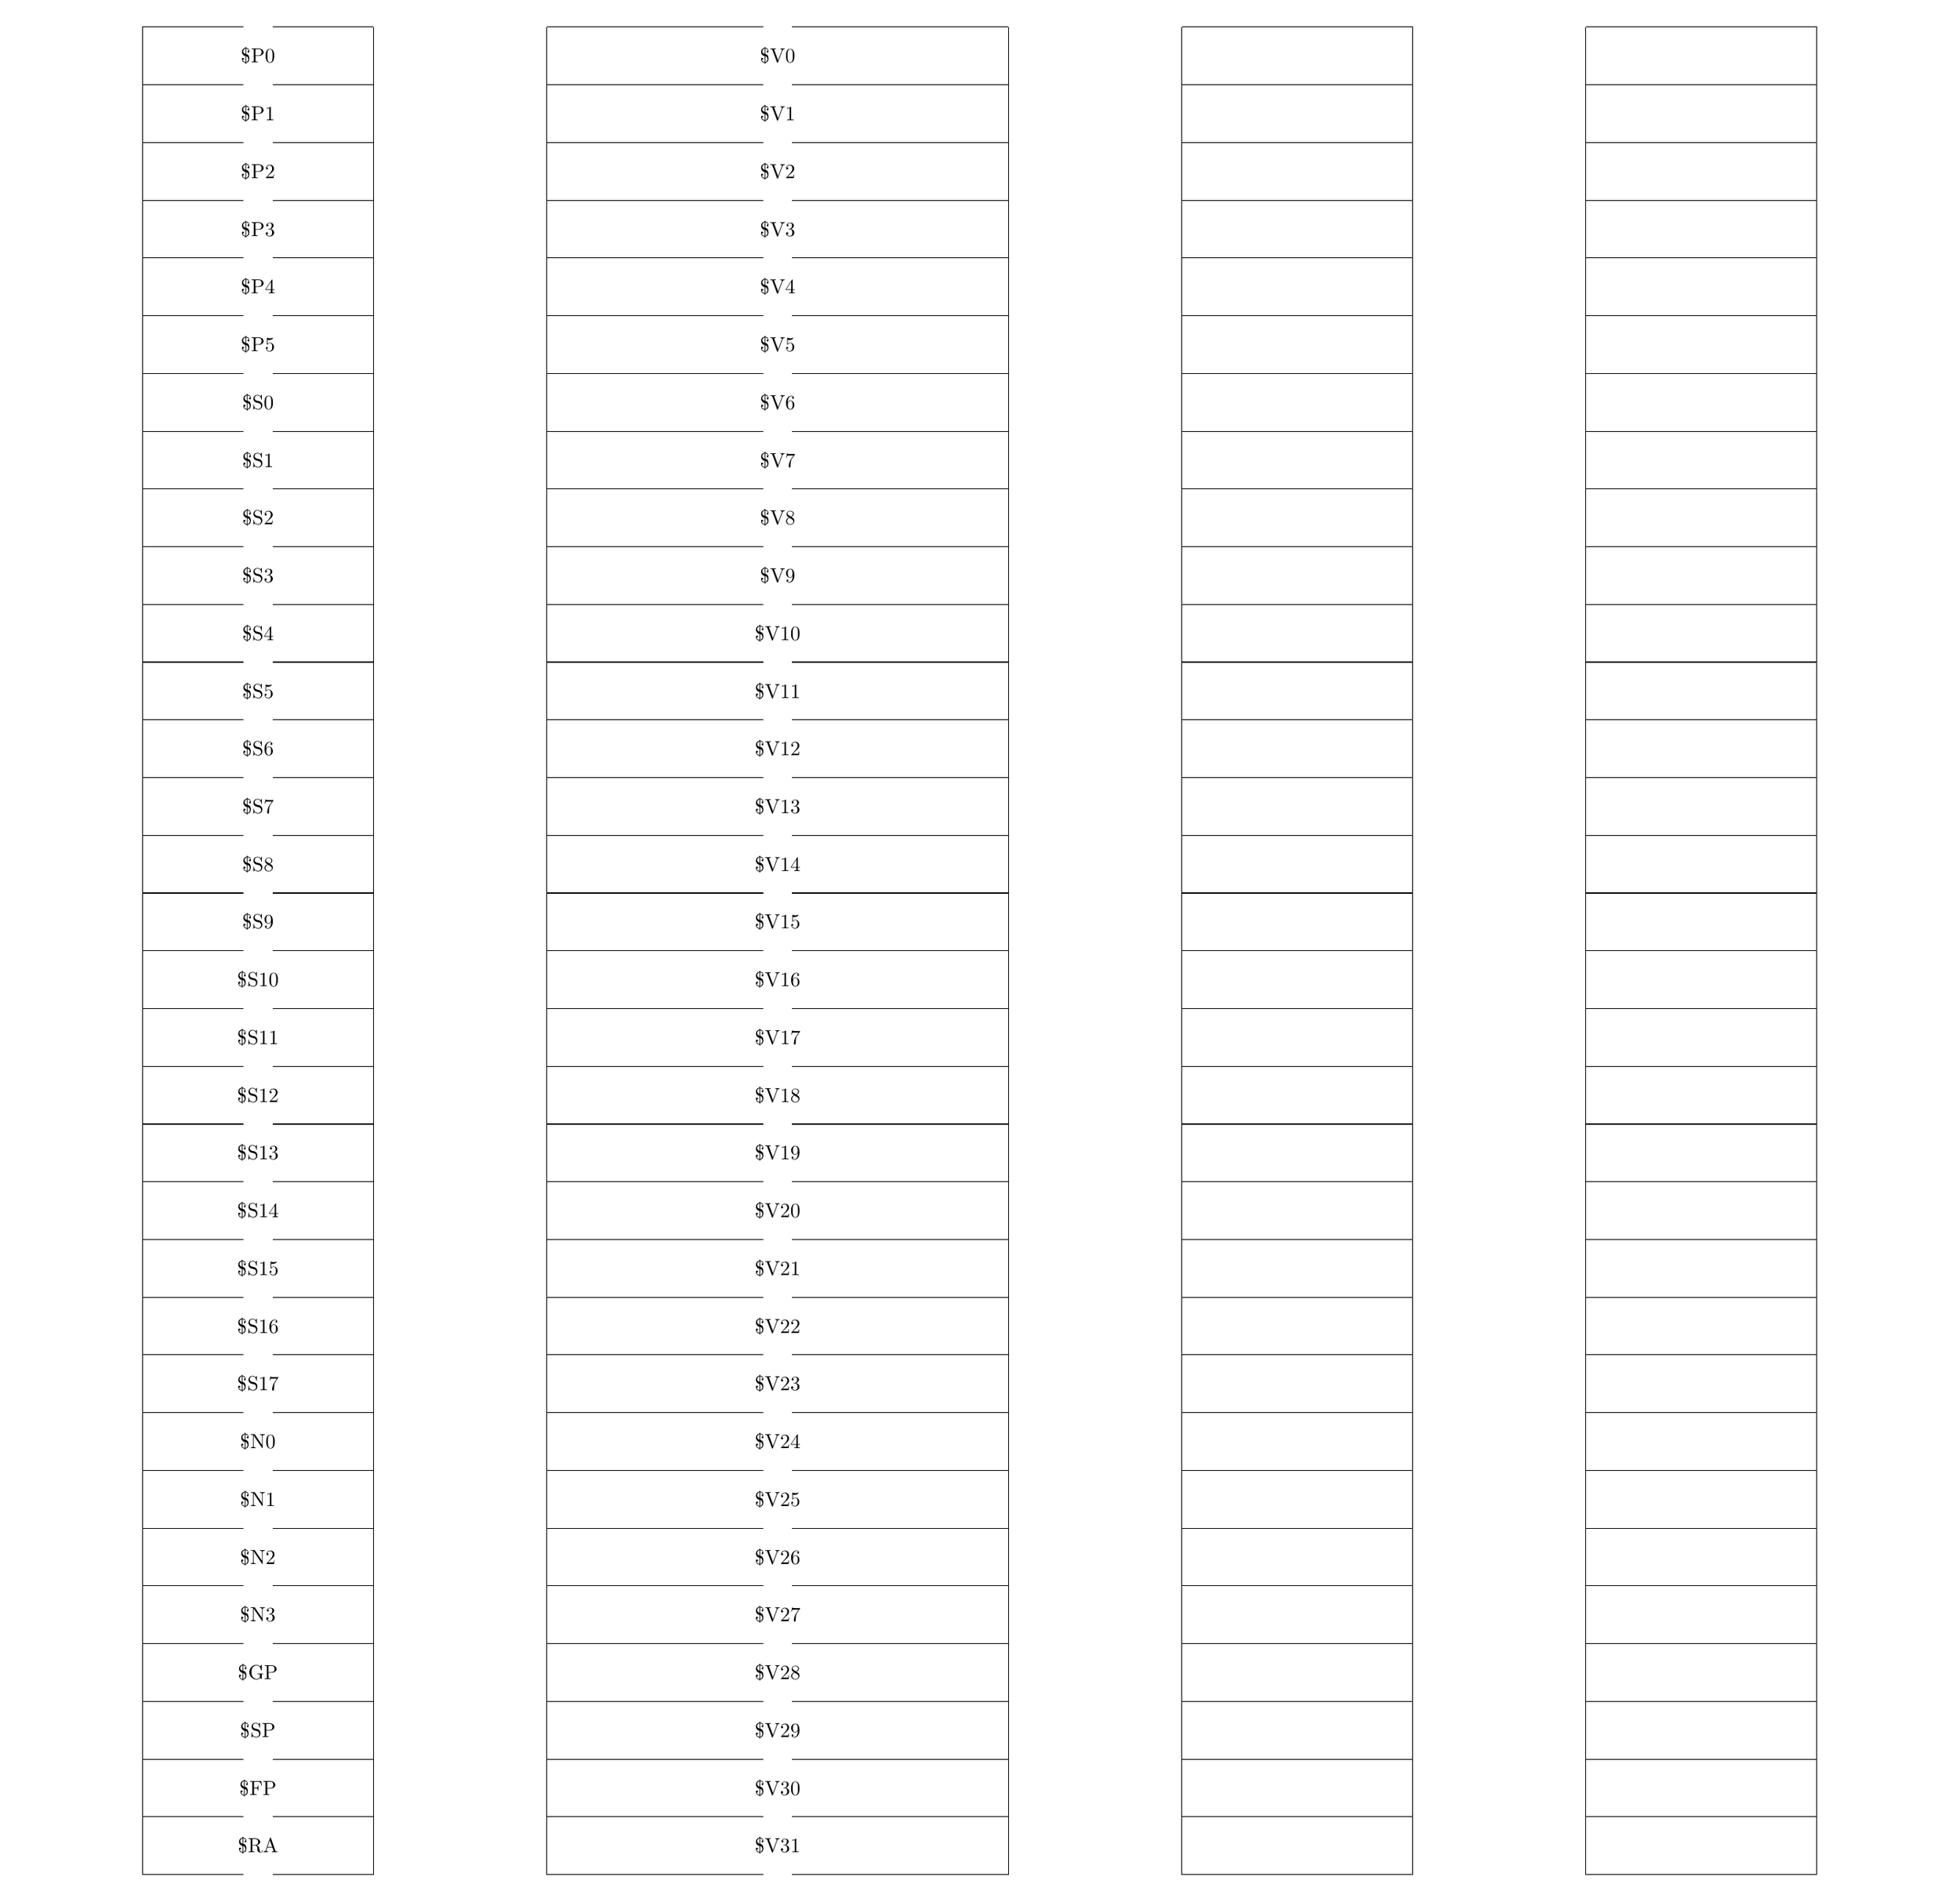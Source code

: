 \begin{tikzpicture}
	\begin{pgfonlayer}{nodelayer}
		\node [style=none] (0) at (33, 0) {};
		\node [style=none] (1) at (0, 0) {};
		\node [style=none] (22) at (2, 0) {};
		\node [style=none] (23) at (2, 1) {};
		\node [style=none] (24) at (6, 0) {};
		\node [style=none] (25) at (6, 1) {};
		\node [style=none] (26) at (3.75, 1) {};
		\node [style=none] (27) at (4.25, 1) {};
		\node [style=none] (28) at (4.25, 0) {};
		\node [style=none] (29) at (3.75, 0) {};
		\node [style=none] (30) at (4, 0.5) {\$RA};
		\node [style=none] (31) at (9, 0) {};
		\node [style=none] (32) at (9, 1) {};
		\node [style=none] (33) at (17, 0) {};
		\node [style=none] (34) at (17, 1) {};
		\node [style=none] (35) at (12.75, 1) {};
		\node [style=none] (36) at (13.25, 1) {};
		\node [style=none] (37) at (12.75, 0) {};
		\node [style=none] (38) at (13.25, 0) {};
		\node [style=none] (39) at (20, 0) {};
		\node [style=none] (40) at (20, 1) {};
		\node [style=none] (41) at (24, 0) {};
		\node [style=none] (42) at (24, 1) {};
		\node [style=none] (47) at (22, 0.5) {};
		\node [style=none] (48) at (13, 0.5) {\$V31};
		\node [style=none] (49) at (2, 2) {};
		\node [style=none] (50) at (6, 2) {};
		\node [style=none] (51) at (3.75, 2) {};
		\node [style=none] (52) at (4.25, 2) {};
		\node [style=none] (53) at (4, 1.5) {\$FP};
		\node [style=none] (54) at (9, 2) {};
		\node [style=none] (55) at (17, 2) {};
		\node [style=none] (56) at (12.75, 2) {};
		\node [style=none] (57) at (13.25, 2) {};
		\node [style=none] (58) at (20, 2) {};
		\node [style=none] (59) at (24, 2) {};
		\node [style=none] (60) at (22, 1.5) {};
		\node [style=none] (61) at (13, 1.5) {\$V30};
		\node [style=none] (62) at (2, 3) {};
		\node [style=none] (63) at (6, 3) {};
		\node [style=none] (64) at (3.75, 3) {};
		\node [style=none] (65) at (4.25, 3) {};
		\node [style=none] (66) at (4, 2.5) {\$SP};
		\node [style=none] (67) at (9, 3) {};
		\node [style=none] (68) at (17, 3) {};
		\node [style=none] (69) at (12.75, 3) {};
		\node [style=none] (70) at (13.25, 3) {};
		\node [style=none] (71) at (20, 3) {};
		\node [style=none] (72) at (24, 3) {};
		\node [style=none] (73) at (22, 2.5) {};
		\node [style=none] (74) at (13, 2.5) {\$V29};
		\node [style=none] (75) at (2, 4) {};
		\node [style=none] (76) at (6, 4) {};
		\node [style=none] (77) at (3.75, 4) {};
		\node [style=none] (78) at (4.25, 4) {};
		\node [style=none] (79) at (4, 3.5) {\$GP};
		\node [style=none] (80) at (9, 4) {};
		\node [style=none] (81) at (17, 4) {};
		\node [style=none] (82) at (12.75, 4) {};
		\node [style=none] (83) at (13.25, 4) {};
		\node [style=none] (84) at (20, 4) {};
		\node [style=none] (85) at (24, 4) {};
		\node [style=none] (86) at (22, 3.5) {};
		\node [style=none] (87) at (13, 3.5) {\$V28};
		\node [style=none] (88) at (2, 5) {};
		\node [style=none] (89) at (6, 5) {};
		\node [style=none] (90) at (3.75, 5) {};
		\node [style=none] (91) at (4.25, 5) {};
		\node [style=none] (92) at (4, 4.5) {\$N3};
		\node [style=none] (93) at (9, 5) {};
		\node [style=none] (94) at (17, 5) {};
		\node [style=none] (95) at (12.75, 5) {};
		\node [style=none] (96) at (13.25, 5) {};
		\node [style=none] (97) at (20, 5) {};
		\node [style=none] (98) at (24, 5) {};
		\node [style=none] (99) at (22, 4.5) {};
		\node [style=none] (100) at (13, 4.5) {\$V27};
		\node [style=none] (101) at (2, 6) {};
		\node [style=none] (102) at (6, 6) {};
		\node [style=none] (103) at (3.75, 6) {};
		\node [style=none] (104) at (4.25, 6) {};
		\node [style=none] (105) at (4, 5.5) {\$N2};
		\node [style=none] (106) at (9, 6) {};
		\node [style=none] (107) at (17, 6) {};
		\node [style=none] (108) at (12.75, 6) {};
		\node [style=none] (109) at (13.25, 6) {};
		\node [style=none] (110) at (20, 6) {};
		\node [style=none] (111) at (24, 6) {};
		\node [style=none] (112) at (22, 5.5) {};
		\node [style=none] (113) at (13, 5.5) {\$V26};
		\node [style=none] (114) at (2, 7) {};
		\node [style=none] (115) at (6, 7) {};
		\node [style=none] (116) at (3.75, 7) {};
		\node [style=none] (117) at (4.25, 7) {};
		\node [style=none] (118) at (4, 6.5) {\$N1};
		\node [style=none] (119) at (9, 7) {};
		\node [style=none] (120) at (17, 7) {};
		\node [style=none] (121) at (12.75, 7) {};
		\node [style=none] (122) at (13.25, 7) {};
		\node [style=none] (123) at (20, 7) {};
		\node [style=none] (124) at (24, 7) {};
		\node [style=none] (125) at (22, 6.5) {};
		\node [style=none] (126) at (13, 6.5) {\$V25};
		\node [style=none] (127) at (2, 8) {};
		\node [style=none] (128) at (6, 8) {};
		\node [style=none] (129) at (3.75, 8) {};
		\node [style=none] (130) at (4.25, 8) {};
		\node [style=none] (131) at (4, 7.5) {\$N0};
		\node [style=none] (132) at (9, 8) {};
		\node [style=none] (133) at (17, 8) {};
		\node [style=none] (134) at (12.75, 8) {};
		\node [style=none] (135) at (13.25, 8) {};
		\node [style=none] (136) at (20, 8) {};
		\node [style=none] (137) at (24, 8) {};
		\node [style=none] (138) at (22, 7.5) {};
		\node [style=none] (139) at (13, 7.5) {\$V24};
		\node [style=none] (140) at (2, 9) {};
		\node [style=none] (141) at (6, 9) {};
		\node [style=none] (142) at (3.75, 9) {};
		\node [style=none] (143) at (4.25, 9) {};
		\node [style=none] (144) at (4, 8.5) {\$S17};
		\node [style=none] (145) at (9, 9) {};
		\node [style=none] (146) at (17, 9) {};
		\node [style=none] (147) at (12.75, 9) {};
		\node [style=none] (148) at (13.25, 9) {};
		\node [style=none] (149) at (20, 9) {};
		\node [style=none] (150) at (24, 9) {};
		\node [style=none] (151) at (22, 8.5) {};
		\node [style=none] (152) at (13, 8.5) {\$V23};
		\node [style=none] (153) at (2, 10) {};
		\node [style=none] (154) at (6, 10) {};
		\node [style=none] (155) at (3.75, 10) {};
		\node [style=none] (156) at (4.25, 10) {};
		\node [style=none] (157) at (4, 9.5) {\$S16};
		\node [style=none] (158) at (9, 10) {};
		\node [style=none] (159) at (17, 10) {};
		\node [style=none] (160) at (12.75, 10) {};
		\node [style=none] (161) at (13.25, 10) {};
		\node [style=none] (162) at (20, 10) {};
		\node [style=none] (163) at (24, 10) {};
		\node [style=none] (164) at (22, 9.5) {};
		\node [style=none] (165) at (13, 9.5) {\$V22};
		\node [style=none] (166) at (2, 11) {};
		\node [style=none] (167) at (6, 11) {};
		\node [style=none] (168) at (3.75, 11) {};
		\node [style=none] (169) at (4.25, 11) {};
		\node [style=none] (170) at (4, 10.5) {\$S15};
		\node [style=none] (171) at (9, 11) {};
		\node [style=none] (172) at (17, 11) {};
		\node [style=none] (173) at (12.75, 11) {};
		\node [style=none] (174) at (13.25, 11) {};
		\node [style=none] (175) at (20, 11) {};
		\node [style=none] (176) at (24, 11) {};
		\node [style=none] (177) at (22, 10.5) {};
		\node [style=none] (178) at (13, 10.5) {\$V21};
		\node [style=none] (179) at (2, 12) {};
		\node [style=none] (180) at (6, 12) {};
		\node [style=none] (181) at (3.75, 12) {};
		\node [style=none] (182) at (4.25, 12) {};
		\node [style=none] (183) at (4, 11.5) {\$S14};
		\node [style=none] (184) at (9, 12) {};
		\node [style=none] (185) at (17, 12) {};
		\node [style=none] (186) at (12.75, 12) {};
		\node [style=none] (187) at (13.25, 12) {};
		\node [style=none] (188) at (20, 12) {};
		\node [style=none] (189) at (24, 12) {};
		\node [style=none] (190) at (22, 11.5) {};
		\node [style=none] (191) at (13, 11.5) {\$V20};
		\node [style=none] (192) at (2, 13) {};
		\node [style=none] (193) at (6, 13) {};
		\node [style=none] (194) at (3.75, 13) {};
		\node [style=none] (195) at (4.25, 13) {};
		\node [style=none] (196) at (4, 12.5) {\$S13};
		\node [style=none] (197) at (9, 13) {};
		\node [style=none] (198) at (17, 13) {};
		\node [style=none] (199) at (12.75, 13) {};
		\node [style=none] (200) at (13.25, 13) {};
		\node [style=none] (201) at (20, 13) {};
		\node [style=none] (202) at (24, 13) {};
		\node [style=none] (203) at (22, 12.5) {};
		\node [style=none] (204) at (13, 12.5) {\$V19};
		\node [style=none] (205) at (2, 14) {};
		\node [style=none] (206) at (6, 14) {};
		\node [style=none] (207) at (3.75, 14) {};
		\node [style=none] (208) at (4.25, 14) {};
		\node [style=none] (209) at (4, 13.5) {\$S12};
		\node [style=none] (210) at (9, 14) {};
		\node [style=none] (211) at (17, 14) {};
		\node [style=none] (212) at (12.75, 14) {};
		\node [style=none] (213) at (13.25, 14) {};
		\node [style=none] (214) at (20, 14) {};
		\node [style=none] (215) at (24, 14) {};
		\node [style=none] (216) at (22, 13.5) {};
		\node [style=none] (217) at (13, 13.5) {\$V18};
		\node [style=none] (218) at (2, 15) {};
		\node [style=none] (219) at (6, 15) {};
		\node [style=none] (220) at (3.75, 15) {};
		\node [style=none] (221) at (4.25, 15) {};
		\node [style=none] (222) at (4, 14.5) {\$S11};
		\node [style=none] (223) at (9, 15) {};
		\node [style=none] (224) at (17, 15) {};
		\node [style=none] (225) at (12.75, 15) {};
		\node [style=none] (226) at (13.25, 15) {};
		\node [style=none] (227) at (20, 15) {};
		\node [style=none] (228) at (24, 15) {};
		\node [style=none] (229) at (22, 14.5) {};
		\node [style=none] (230) at (13, 14.5) {\$V17};
		\node [style=none] (231) at (2, 16) {};
		\node [style=none] (232) at (6, 16) {};
		\node [style=none] (233) at (3.75, 16) {};
		\node [style=none] (234) at (4.25, 16) {};
		\node [style=none] (235) at (4, 15.5) {\$S10};
		\node [style=none] (236) at (9, 16) {};
		\node [style=none] (237) at (17, 16) {};
		\node [style=none] (238) at (12.75, 16) {};
		\node [style=none] (239) at (13.25, 16) {};
		\node [style=none] (240) at (20, 16) {};
		\node [style=none] (241) at (24, 16) {};
		\node [style=none] (242) at (22, 15.5) {};
		\node [style=none] (243) at (13, 15.5) {\$V16};
		\node [style=none] (244) at (2, 17) {};
		\node [style=none] (245) at (6, 17) {};
		\node [style=none] (246) at (3.75, 17) {};
		\node [style=none] (247) at (4.25, 17) {};
		\node [style=none] (248) at (4, 16.5) {\$S9};
		\node [style=none] (249) at (9, 17) {};
		\node [style=none] (250) at (17, 17) {};
		\node [style=none] (251) at (12.75, 17) {};
		\node [style=none] (252) at (13.25, 17) {};
		\node [style=none] (253) at (20, 17) {};
		\node [style=none] (254) at (24, 17) {};
		\node [style=none] (255) at (22, 16.5) {};
		\node [style=none] (256) at (13, 16.5) {\$V15};
		\node [style=none] (257) at (2, 18) {};
		\node [style=none] (258) at (6, 18) {};
		\node [style=none] (259) at (3.75, 18) {};
		\node [style=none] (260) at (4.25, 18) {};
		\node [style=none] (261) at (4, 17.5) {\$S8};
		\node [style=none] (262) at (9, 18) {};
		\node [style=none] (263) at (17, 18) {};
		\node [style=none] (264) at (12.75, 18) {};
		\node [style=none] (265) at (13.25, 18) {};
		\node [style=none] (266) at (20, 18) {};
		\node [style=none] (267) at (24, 18) {};
		\node [style=none] (268) at (22, 17.5) {};
		\node [style=none] (269) at (13, 17.5) {\$V14};
		\node [style=none] (270) at (2, 19) {};
		\node [style=none] (271) at (6, 19) {};
		\node [style=none] (272) at (3.75, 19) {};
		\node [style=none] (273) at (4.25, 19) {};
		\node [style=none] (274) at (4, 18.5) {\$S7};
		\node [style=none] (275) at (9, 19) {};
		\node [style=none] (276) at (17, 19) {};
		\node [style=none] (277) at (12.75, 19) {};
		\node [style=none] (278) at (13.25, 19) {};
		\node [style=none] (279) at (20, 19) {};
		\node [style=none] (280) at (24, 19) {};
		\node [style=none] (281) at (22, 18.5) {};
		\node [style=none] (282) at (13, 18.5) {\$V13};
		\node [style=none] (283) at (2, 20) {};
		\node [style=none] (284) at (6, 20) {};
		\node [style=none] (285) at (3.75, 20) {};
		\node [style=none] (286) at (4.25, 20) {};
		\node [style=none] (287) at (4, 19.5) {\$S6};
		\node [style=none] (288) at (9, 20) {};
		\node [style=none] (289) at (17, 20) {};
		\node [style=none] (290) at (12.75, 20) {};
		\node [style=none] (291) at (13.25, 20) {};
		\node [style=none] (292) at (20, 20) {};
		\node [style=none] (293) at (24, 20) {};
		\node [style=none] (294) at (22, 19.5) {};
		\node [style=none] (295) at (13, 19.5) {\$V12};
		\node [style=none] (296) at (2, 21) {};
		\node [style=none] (297) at (6, 21) {};
		\node [style=none] (298) at (3.75, 21) {};
		\node [style=none] (299) at (4.25, 21) {};
		\node [style=none] (300) at (4, 20.5) {\$S5};
		\node [style=none] (301) at (9, 21) {};
		\node [style=none] (302) at (17, 21) {};
		\node [style=none] (303) at (12.75, 21) {};
		\node [style=none] (304) at (13.25, 21) {};
		\node [style=none] (305) at (20, 21) {};
		\node [style=none] (306) at (24, 21) {};
		\node [style=none] (307) at (22, 20.5) {};
		\node [style=none] (308) at (13, 20.5) {\$V11};
		\node [style=none] (309) at (2, 22) {};
		\node [style=none] (310) at (6, 22) {};
		\node [style=none] (311) at (3.75, 22) {};
		\node [style=none] (312) at (4.25, 22) {};
		\node [style=none] (313) at (4, 21.5) {\$S4};
		\node [style=none] (314) at (9, 22) {};
		\node [style=none] (315) at (17, 22) {};
		\node [style=none] (316) at (12.75, 22) {};
		\node [style=none] (317) at (13.25, 22) {};
		\node [style=none] (318) at (20, 22) {};
		\node [style=none] (319) at (24, 22) {};
		\node [style=none] (320) at (22, 21.5) {};
		\node [style=none] (321) at (13, 21.5) {\$V10};
		\node [style=none] (322) at (2, 23) {};
		\node [style=none] (323) at (6, 23) {};
		\node [style=none] (324) at (3.75, 23) {};
		\node [style=none] (325) at (4.25, 23) {};
		\node [style=none] (326) at (4, 22.5) {\$S3};
		\node [style=none] (327) at (9, 23) {};
		\node [style=none] (328) at (17, 23) {};
		\node [style=none] (329) at (12.75, 23) {};
		\node [style=none] (330) at (13.25, 23) {};
		\node [style=none] (331) at (20, 23) {};
		\node [style=none] (332) at (24, 23) {};
		\node [style=none] (333) at (22, 22.5) {};
		\node [style=none] (334) at (13, 22.5) {\$V9};
		\node [style=none] (335) at (2, 24) {};
		\node [style=none] (336) at (6, 24) {};
		\node [style=none] (337) at (3.75, 24) {};
		\node [style=none] (338) at (4.25, 24) {};
		\node [style=none] (339) at (4, 23.5) {\$S2};
		\node [style=none] (340) at (9, 24) {};
		\node [style=none] (341) at (17, 24) {};
		\node [style=none] (342) at (12.75, 24) {};
		\node [style=none] (343) at (13.25, 24) {};
		\node [style=none] (344) at (20, 24) {};
		\node [style=none] (345) at (24, 24) {};
		\node [style=none] (346) at (22, 23.5) {};
		\node [style=none] (347) at (13, 23.5) {\$V8};
		\node [style=none] (348) at (2, 25) {};
		\node [style=none] (349) at (6, 25) {};
		\node [style=none] (350) at (3.75, 25) {};
		\node [style=none] (351) at (4.25, 25) {};
		\node [style=none] (352) at (4, 24.5) {\$S1};
		\node [style=none] (353) at (9, 25) {};
		\node [style=none] (354) at (17, 25) {};
		\node [style=none] (355) at (12.75, 25) {};
		\node [style=none] (356) at (13.25, 25) {};
		\node [style=none] (357) at (20, 25) {};
		\node [style=none] (358) at (24, 25) {};
		\node [style=none] (359) at (22, 24.5) {};
		\node [style=none] (360) at (13, 24.5) {\$V7};
		\node [style=none] (361) at (2, 26) {};
		\node [style=none] (362) at (6, 26) {};
		\node [style=none] (363) at (3.75, 26) {};
		\node [style=none] (364) at (4.25, 26) {};
		\node [style=none] (365) at (4, 25.5) {\$S0};
		\node [style=none] (366) at (9, 26) {};
		\node [style=none] (367) at (17, 26) {};
		\node [style=none] (368) at (12.75, 26) {};
		\node [style=none] (369) at (13.25, 26) {};
		\node [style=none] (370) at (20, 26) {};
		\node [style=none] (371) at (24, 26) {};
		\node [style=none] (372) at (22, 25.5) {};
		\node [style=none] (373) at (13, 25.5) {\$V6};
		\node [style=none] (374) at (2, 27) {};
		\node [style=none] (375) at (6, 27) {};
		\node [style=none] (376) at (3.75, 27) {};
		\node [style=none] (377) at (4.25, 27) {};
		\node [style=none] (378) at (4, 26.5) {\$P5};
		\node [style=none] (379) at (9, 27) {};
		\node [style=none] (380) at (17, 27) {};
		\node [style=none] (381) at (12.75, 27) {};
		\node [style=none] (382) at (13.25, 27) {};
		\node [style=none] (383) at (20, 27) {};
		\node [style=none] (384) at (24, 27) {};
		\node [style=none] (385) at (22, 26.5) {};
		\node [style=none] (386) at (13, 26.5) {\$V5};
		\node [style=none] (387) at (2, 28) {};
		\node [style=none] (388) at (6, 28) {};
		\node [style=none] (389) at (3.75, 28) {};
		\node [style=none] (390) at (4.25, 28) {};
		\node [style=none] (391) at (4, 27.5) {\$P4};
		\node [style=none] (392) at (9, 28) {};
		\node [style=none] (393) at (17, 28) {};
		\node [style=none] (394) at (12.75, 28) {};
		\node [style=none] (395) at (13.25, 28) {};
		\node [style=none] (396) at (20, 28) {};
		\node [style=none] (397) at (24, 28) {};
		\node [style=none] (398) at (22, 27.5) {};
		\node [style=none] (399) at (13, 27.5) {\$V4};
		\node [style=none] (400) at (2, 29) {};
		\node [style=none] (401) at (6, 29) {};
		\node [style=none] (402) at (3.75, 29) {};
		\node [style=none] (403) at (4.25, 29) {};
		\node [style=none] (404) at (4, 28.5) {\$P3};
		\node [style=none] (405) at (9, 29) {};
		\node [style=none] (406) at (17, 29) {};
		\node [style=none] (407) at (12.75, 29) {};
		\node [style=none] (408) at (13.25, 29) {};
		\node [style=none] (409) at (20, 29) {};
		\node [style=none] (410) at (24, 29) {};
		\node [style=none] (411) at (22, 28.5) {};
		\node [style=none] (412) at (13, 28.5) {\$V3};
		\node [style=none] (413) at (2, 30) {};
		\node [style=none] (414) at (6, 30) {};
		\node [style=none] (415) at (3.75, 30) {};
		\node [style=none] (416) at (4.25, 30) {};
		\node [style=none] (417) at (4, 29.5) {\$P2};
		\node [style=none] (418) at (9, 30) {};
		\node [style=none] (419) at (17, 30) {};
		\node [style=none] (420) at (12.75, 30) {};
		\node [style=none] (421) at (13.25, 30) {};
		\node [style=none] (422) at (20, 30) {};
		\node [style=none] (423) at (24, 30) {};
		\node [style=none] (424) at (22, 29.5) {};
		\node [style=none] (425) at (13, 29.5) {\$V2};
		\node [style=none] (426) at (2, 31) {};
		\node [style=none] (427) at (6, 31) {};
		\node [style=none] (428) at (3.75, 31) {};
		\node [style=none] (429) at (4.25, 31) {};
		\node [style=none] (430) at (4, 30.5) {\$P1};
		\node [style=none] (431) at (9, 31) {};
		\node [style=none] (432) at (17, 31) {};
		\node [style=none] (433) at (12.75, 31) {};
		\node [style=none] (434) at (13.25, 31) {};
		\node [style=none] (435) at (20, 31) {};
		\node [style=none] (436) at (24, 31) {};
		\node [style=none] (437) at (22, 30.5) {};
		\node [style=none] (438) at (13, 30.5) {\$V1};
		\node [style=none] (439) at (2, 32) {};
		\node [style=none] (440) at (6, 32) {};
		\node [style=none] (441) at (3.75, 32) {};
		\node [style=none] (442) at (4.25, 32) {};
		\node [style=none] (443) at (4, 31.5) {\$P0};
		\node [style=none] (444) at (9, 32) {};
		\node [style=none] (445) at (17, 32) {};
		\node [style=none] (446) at (12.75, 32) {};
		\node [style=none] (447) at (13.25, 32) {};
		\node [style=none] (448) at (20, 32) {};
		\node [style=none] (449) at (24, 32) {};
		\node [style=none] (450) at (22, 31.5) {};
		\node [style=none] (451) at (13, 31.5) {\$V0};
		\node [style=none] (452) at (27, 0) {};
		\node [style=none] (453) at (27, 1) {};
		\node [style=none] (454) at (31, 0) {};
		\node [style=none] (455) at (31, 1) {};
		\node [style=none] (456) at (29, 0.5) {};
		\node [style=none] (457) at (27, 2) {};
		\node [style=none] (458) at (31, 2) {};
		\node [style=none] (459) at (29, 1.5) {};
		\node [style=none] (460) at (27, 3) {};
		\node [style=none] (461) at (31, 3) {};
		\node [style=none] (462) at (29, 2.5) {};
		\node [style=none] (463) at (27, 4) {};
		\node [style=none] (464) at (31, 4) {};
		\node [style=none] (465) at (29, 3.5) {};
		\node [style=none] (466) at (27, 5) {};
		\node [style=none] (467) at (31, 5) {};
		\node [style=none] (468) at (29, 4.5) {};
		\node [style=none] (469) at (27, 6) {};
		\node [style=none] (470) at (31, 6) {};
		\node [style=none] (471) at (29, 5.5) {};
		\node [style=none] (472) at (27, 7) {};
		\node [style=none] (473) at (31, 7) {};
		\node [style=none] (474) at (29, 6.5) {};
		\node [style=none] (475) at (27, 8) {};
		\node [style=none] (476) at (31, 8) {};
		\node [style=none] (477) at (29, 7.5) {};
		\node [style=none] (478) at (27, 9) {};
		\node [style=none] (479) at (31, 9) {};
		\node [style=none] (480) at (29, 8.5) {};
		\node [style=none] (481) at (27, 10) {};
		\node [style=none] (482) at (31, 10) {};
		\node [style=none] (483) at (29, 9.5) {};
		\node [style=none] (484) at (27, 11) {};
		\node [style=none] (485) at (31, 11) {};
		\node [style=none] (486) at (29, 10.5) {};
		\node [style=none] (487) at (27, 12) {};
		\node [style=none] (488) at (31, 12) {};
		\node [style=none] (489) at (29, 11.5) {};
		\node [style=none] (490) at (27, 13) {};
		\node [style=none] (491) at (31, 13) {};
		\node [style=none] (492) at (29, 12.5) {};
		\node [style=none] (493) at (27, 14) {};
		\node [style=none] (494) at (31, 14) {};
		\node [style=none] (495) at (29, 13.5) {};
		\node [style=none] (496) at (27, 15) {};
		\node [style=none] (497) at (31, 15) {};
		\node [style=none] (498) at (29, 14.5) {};
		\node [style=none] (499) at (27, 16) {};
		\node [style=none] (500) at (31, 16) {};
		\node [style=none] (501) at (29, 15.5) {};
		\node [style=none] (502) at (27, 17) {};
		\node [style=none] (503) at (31, 17) {};
		\node [style=none] (504) at (29, 16.5) {};
		\node [style=none] (505) at (27, 18) {};
		\node [style=none] (506) at (31, 18) {};
		\node [style=none] (507) at (29, 17.5) {};
		\node [style=none] (508) at (27, 19) {};
		\node [style=none] (509) at (31, 19) {};
		\node [style=none] (510) at (29, 18.5) {};
		\node [style=none] (511) at (27, 20) {};
		\node [style=none] (512) at (31, 20) {};
		\node [style=none] (513) at (29, 19.5) {};
		\node [style=none] (514) at (27, 21) {};
		\node [style=none] (515) at (31, 21) {};
		\node [style=none] (516) at (29, 20.5) {};
		\node [style=none] (517) at (27, 22) {};
		\node [style=none] (518) at (31, 22) {};
		\node [style=none] (519) at (29, 21.5) {};
		\node [style=none] (520) at (27, 23) {};
		\node [style=none] (521) at (31, 23) {};
		\node [style=none] (522) at (29, 22.5) {};
		\node [style=none] (523) at (27, 24) {};
		\node [style=none] (524) at (31, 24) {};
		\node [style=none] (525) at (29, 23.5) {};
		\node [style=none] (526) at (27, 25) {};
		\node [style=none] (527) at (31, 25) {};
		\node [style=none] (528) at (29, 24.5) {};
		\node [style=none] (529) at (27, 26) {};
		\node [style=none] (530) at (31, 26) {};
		\node [style=none] (531) at (29, 25.5) {};
		\node [style=none] (532) at (27, 27) {};
		\node [style=none] (533) at (31, 27) {};
		\node [style=none] (534) at (29, 26.5) {};
		\node [style=none] (535) at (27, 28) {};
		\node [style=none] (536) at (31, 28) {};
		\node [style=none] (537) at (29, 27.5) {};
		\node [style=none] (538) at (27, 29) {};
		\node [style=none] (539) at (31, 29) {};
		\node [style=none] (540) at (29, 28.5) {};
		\node [style=none] (541) at (27, 30) {};
		\node [style=none] (542) at (31, 30) {};
		\node [style=none] (543) at (29, 29.5) {};
		\node [style=none] (544) at (27, 31) {};
		\node [style=none] (545) at (31, 31) {};
		\node [style=none] (546) at (29, 30.5) {};
		\node [style=none] (547) at (27, 32) {};
		\node [style=none] (548) at (31, 32) {};
		\node [style=none] (549) at (29, 31.5) {};
	\end{pgfonlayer}
	\begin{pgfonlayer}{edgelayer}
		\draw (23.center) to (26.center);
		\draw (29.center) to (22.center);
		\draw (27.center) to (25.center);
		\draw (28.center) to (24.center);
		\draw (32.center) to (35.center);
		\draw (36.center) to (34.center);
		\draw (33.center) to (38.center);
		\draw (37.center) to (31.center);
		\draw (40.center) to (42.center);
		\draw (41.center) to (39.center);
		\draw (49.center) to (51.center);
		\draw (52.center) to (50.center);
		\draw (54.center) to (56.center);
		\draw (57.center) to (55.center);
		\draw (58.center) to (59.center);
		\draw (62.center) to (64.center);
		\draw (65.center) to (63.center);
		\draw (67.center) to (69.center);
		\draw (70.center) to (68.center);
		\draw (71.center) to (72.center);
		\draw (75.center) to (77.center);
		\draw (78.center) to (76.center);
		\draw (80.center) to (82.center);
		\draw (83.center) to (81.center);
		\draw (84.center) to (85.center);
		\draw (88.center) to (90.center);
		\draw (91.center) to (89.center);
		\draw (93.center) to (95.center);
		\draw (96.center) to (94.center);
		\draw (97.center) to (98.center);
		\draw (101.center) to (103.center);
		\draw (104.center) to (102.center);
		\draw (106.center) to (108.center);
		\draw (109.center) to (107.center);
		\draw (110.center) to (111.center);
		\draw (114.center) to (116.center);
		\draw (117.center) to (115.center);
		\draw (119.center) to (121.center);
		\draw (122.center) to (120.center);
		\draw (123.center) to (124.center);
		\draw (127.center) to (129.center);
		\draw (130.center) to (128.center);
		\draw (132.center) to (134.center);
		\draw (135.center) to (133.center);
		\draw (136.center) to (137.center);
		\draw (140.center) to (142.center);
		\draw (143.center) to (141.center);
		\draw (145.center) to (147.center);
		\draw (148.center) to (146.center);
		\draw (149.center) to (150.center);
		\draw (153.center) to (155.center);
		\draw (156.center) to (154.center);
		\draw (158.center) to (160.center);
		\draw (161.center) to (159.center);
		\draw (162.center) to (163.center);
		\draw (166.center) to (168.center);
		\draw (169.center) to (167.center);
		\draw (171.center) to (173.center);
		\draw (174.center) to (172.center);
		\draw (175.center) to (176.center);
		\draw (179.center) to (181.center);
		\draw (182.center) to (180.center);
		\draw (184.center) to (186.center);
		\draw (187.center) to (185.center);
		\draw (188.center) to (189.center);
		\draw (192.center) to (194.center);
		\draw (195.center) to (193.center);
		\draw (197.center) to (199.center);
		\draw (200.center) to (198.center);
		\draw (201.center) to (202.center);
		\draw (205.center) to (207.center);
		\draw (208.center) to (206.center);
		\draw (210.center) to (212.center);
		\draw (213.center) to (211.center);
		\draw (214.center) to (215.center);
		\draw (218.center) to (220.center);
		\draw (221.center) to (219.center);
		\draw (223.center) to (225.center);
		\draw (226.center) to (224.center);
		\draw (227.center) to (228.center);
		\draw (231.center) to (233.center);
		\draw (234.center) to (232.center);
		\draw (236.center) to (238.center);
		\draw (239.center) to (237.center);
		\draw (240.center) to (241.center);
		\draw (244.center) to (246.center);
		\draw (247.center) to (245.center);
		\draw (249.center) to (251.center);
		\draw (252.center) to (250.center);
		\draw (253.center) to (254.center);
		\draw (257.center) to (259.center);
		\draw (260.center) to (258.center);
		\draw (262.center) to (264.center);
		\draw (265.center) to (263.center);
		\draw (266.center) to (267.center);
		\draw (270.center) to (272.center);
		\draw (273.center) to (271.center);
		\draw (275.center) to (277.center);
		\draw (278.center) to (276.center);
		\draw (279.center) to (280.center);
		\draw (283.center) to (285.center);
		\draw (286.center) to (284.center);
		\draw (288.center) to (290.center);
		\draw (291.center) to (289.center);
		\draw (292.center) to (293.center);
		\draw (296.center) to (298.center);
		\draw (299.center) to (297.center);
		\draw (301.center) to (303.center);
		\draw (304.center) to (302.center);
		\draw (305.center) to (306.center);
		\draw (309.center) to (311.center);
		\draw (312.center) to (310.center);
		\draw (314.center) to (316.center);
		\draw (317.center) to (315.center);
		\draw (318.center) to (319.center);
		\draw (322.center) to (324.center);
		\draw (325.center) to (323.center);
		\draw (327.center) to (329.center);
		\draw (330.center) to (328.center);
		\draw (331.center) to (332.center);
		\draw (335.center) to (337.center);
		\draw (338.center) to (336.center);
		\draw (340.center) to (342.center);
		\draw (343.center) to (341.center);
		\draw (344.center) to (345.center);
		\draw (348.center) to (350.center);
		\draw (351.center) to (349.center);
		\draw (353.center) to (355.center);
		\draw (356.center) to (354.center);
		\draw (357.center) to (358.center);
		\draw (361.center) to (363.center);
		\draw (364.center) to (362.center);
		\draw (366.center) to (368.center);
		\draw (369.center) to (367.center);
		\draw (370.center) to (371.center);
		\draw (374.center) to (376.center);
		\draw (377.center) to (375.center);
		\draw (379.center) to (381.center);
		\draw (382.center) to (380.center);
		\draw (383.center) to (384.center);
		\draw (387.center) to (389.center);
		\draw (390.center) to (388.center);
		\draw (392.center) to (394.center);
		\draw (395.center) to (393.center);
		\draw (396.center) to (397.center);
		\draw (400.center) to (402.center);
		\draw (403.center) to (401.center);
		\draw (405.center) to (407.center);
		\draw (408.center) to (406.center);
		\draw (409.center) to (410.center);
		\draw (413.center) to (415.center);
		\draw (416.center) to (414.center);
		\draw (418.center) to (420.center);
		\draw (421.center) to (419.center);
		\draw (422.center) to (423.center);
		\draw (426.center) to (428.center);
		\draw (429.center) to (427.center);
		\draw (431.center) to (433.center);
		\draw (434.center) to (432.center);
		\draw (435.center) to (436.center);
		\draw (439.center) to (441.center);
		\draw (442.center) to (440.center);
		\draw (444.center) to (446.center);
		\draw (447.center) to (445.center);
		\draw (448.center) to (449.center);
		\draw (22.center) to (439.center);
		\draw (440.center) to (24.center);
		\draw (31.center) to (444.center);
		\draw (445.center) to (33.center);
		\draw (39.center) to (448.center);
		\draw (449.center) to (41.center);
		\draw (453.center) to (455.center);
		\draw (454.center) to (452.center);
		\draw (457.center) to (458.center);
		\draw (460.center) to (461.center);
		\draw (463.center) to (464.center);
		\draw (466.center) to (467.center);
		\draw (469.center) to (470.center);
		\draw (472.center) to (473.center);
		\draw (475.center) to (476.center);
		\draw (478.center) to (479.center);
		\draw (481.center) to (482.center);
		\draw (484.center) to (485.center);
		\draw (487.center) to (488.center);
		\draw (490.center) to (491.center);
		\draw (493.center) to (494.center);
		\draw (496.center) to (497.center);
		\draw (499.center) to (500.center);
		\draw (502.center) to (503.center);
		\draw (505.center) to (506.center);
		\draw (508.center) to (509.center);
		\draw (511.center) to (512.center);
		\draw (514.center) to (515.center);
		\draw (517.center) to (518.center);
		\draw (520.center) to (521.center);
		\draw (523.center) to (524.center);
		\draw (526.center) to (527.center);
		\draw (529.center) to (530.center);
		\draw (532.center) to (533.center);
		\draw (535.center) to (536.center);
		\draw (538.center) to (539.center);
		\draw (541.center) to (542.center);
		\draw (544.center) to (545.center);
		\draw (547.center) to (548.center);
		\draw (452.center) to (547.center);
		\draw (548.center) to (454.center);
	\end{pgfonlayer}
\end{tikzpicture}
